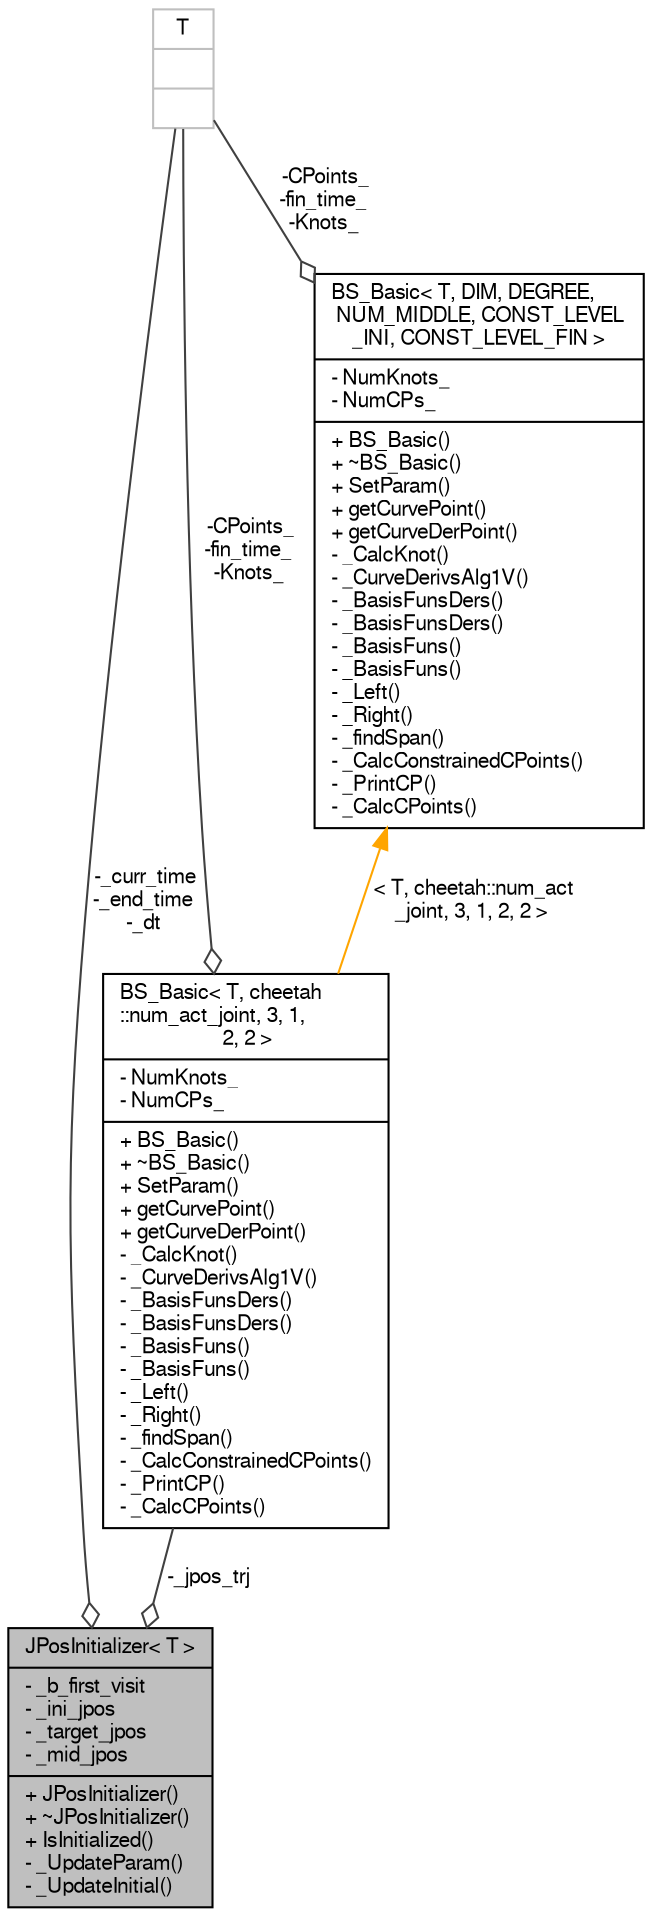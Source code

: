 digraph "JPosInitializer&lt; T &gt;"
{
  edge [fontname="FreeSans",fontsize="10",labelfontname="FreeSans",labelfontsize="10"];
  node [fontname="FreeSans",fontsize="10",shape=record];
  Node1 [label="{JPosInitializer\< T \>\n|- _b_first_visit\l- _ini_jpos\l- _target_jpos\l- _mid_jpos\l|+ JPosInitializer()\l+ ~JPosInitializer()\l+ IsInitialized()\l- _UpdateParam()\l- _UpdateInitial()\l}",height=0.2,width=0.4,color="black", fillcolor="grey75", style="filled", fontcolor="black"];
  Node2 -> Node1 [color="grey25",fontsize="10",style="solid",label=" -_jpos_trj" ,arrowhead="odiamond",fontname="FreeSans"];
  Node2 [label="{BS_Basic\< T, cheetah\l::num_act_joint, 3, 1,\l 2, 2 \>\n|- NumKnots_\l- NumCPs_\l|+ BS_Basic()\l+ ~BS_Basic()\l+ SetParam()\l+ getCurvePoint()\l+ getCurveDerPoint()\l- _CalcKnot()\l- _CurveDerivsAlg1V()\l- _BasisFunsDers()\l- _BasisFunsDers()\l- _BasisFuns()\l- _BasisFuns()\l- _Left()\l- _Right()\l- _findSpan()\l- _CalcConstrainedCPoints()\l- _PrintCP()\l- _CalcCPoints()\l}",height=0.2,width=0.4,color="black", fillcolor="white", style="filled",URL="$d9/da0/class_b_s___basic.html"];
  Node3 -> Node2 [color="grey25",fontsize="10",style="solid",label=" -CPoints_\n-fin_time_\n-Knots_" ,arrowhead="odiamond",fontname="FreeSans"];
  Node3 [label="{T\n||}",height=0.2,width=0.4,color="grey75", fillcolor="white", style="filled"];
  Node4 -> Node2 [dir="back",color="orange",fontsize="10",style="solid",label=" \< T, cheetah::num_act\l_joint, 3, 1, 2, 2 \>" ,fontname="FreeSans"];
  Node4 [label="{BS_Basic\< T, DIM, DEGREE,\l NUM_MIDDLE, CONST_LEVEL\l_INI, CONST_LEVEL_FIN \>\n|- NumKnots_\l- NumCPs_\l|+ BS_Basic()\l+ ~BS_Basic()\l+ SetParam()\l+ getCurvePoint()\l+ getCurveDerPoint()\l- _CalcKnot()\l- _CurveDerivsAlg1V()\l- _BasisFunsDers()\l- _BasisFunsDers()\l- _BasisFuns()\l- _BasisFuns()\l- _Left()\l- _Right()\l- _findSpan()\l- _CalcConstrainedCPoints()\l- _PrintCP()\l- _CalcCPoints()\l}",height=0.2,width=0.4,color="black", fillcolor="white", style="filled",URL="$d9/da0/class_b_s___basic.html"];
  Node3 -> Node4 [color="grey25",fontsize="10",style="solid",label=" -CPoints_\n-fin_time_\n-Knots_" ,arrowhead="odiamond",fontname="FreeSans"];
  Node3 -> Node1 [color="grey25",fontsize="10",style="solid",label=" -_curr_time\n-_end_time\n-_dt" ,arrowhead="odiamond",fontname="FreeSans"];
}
